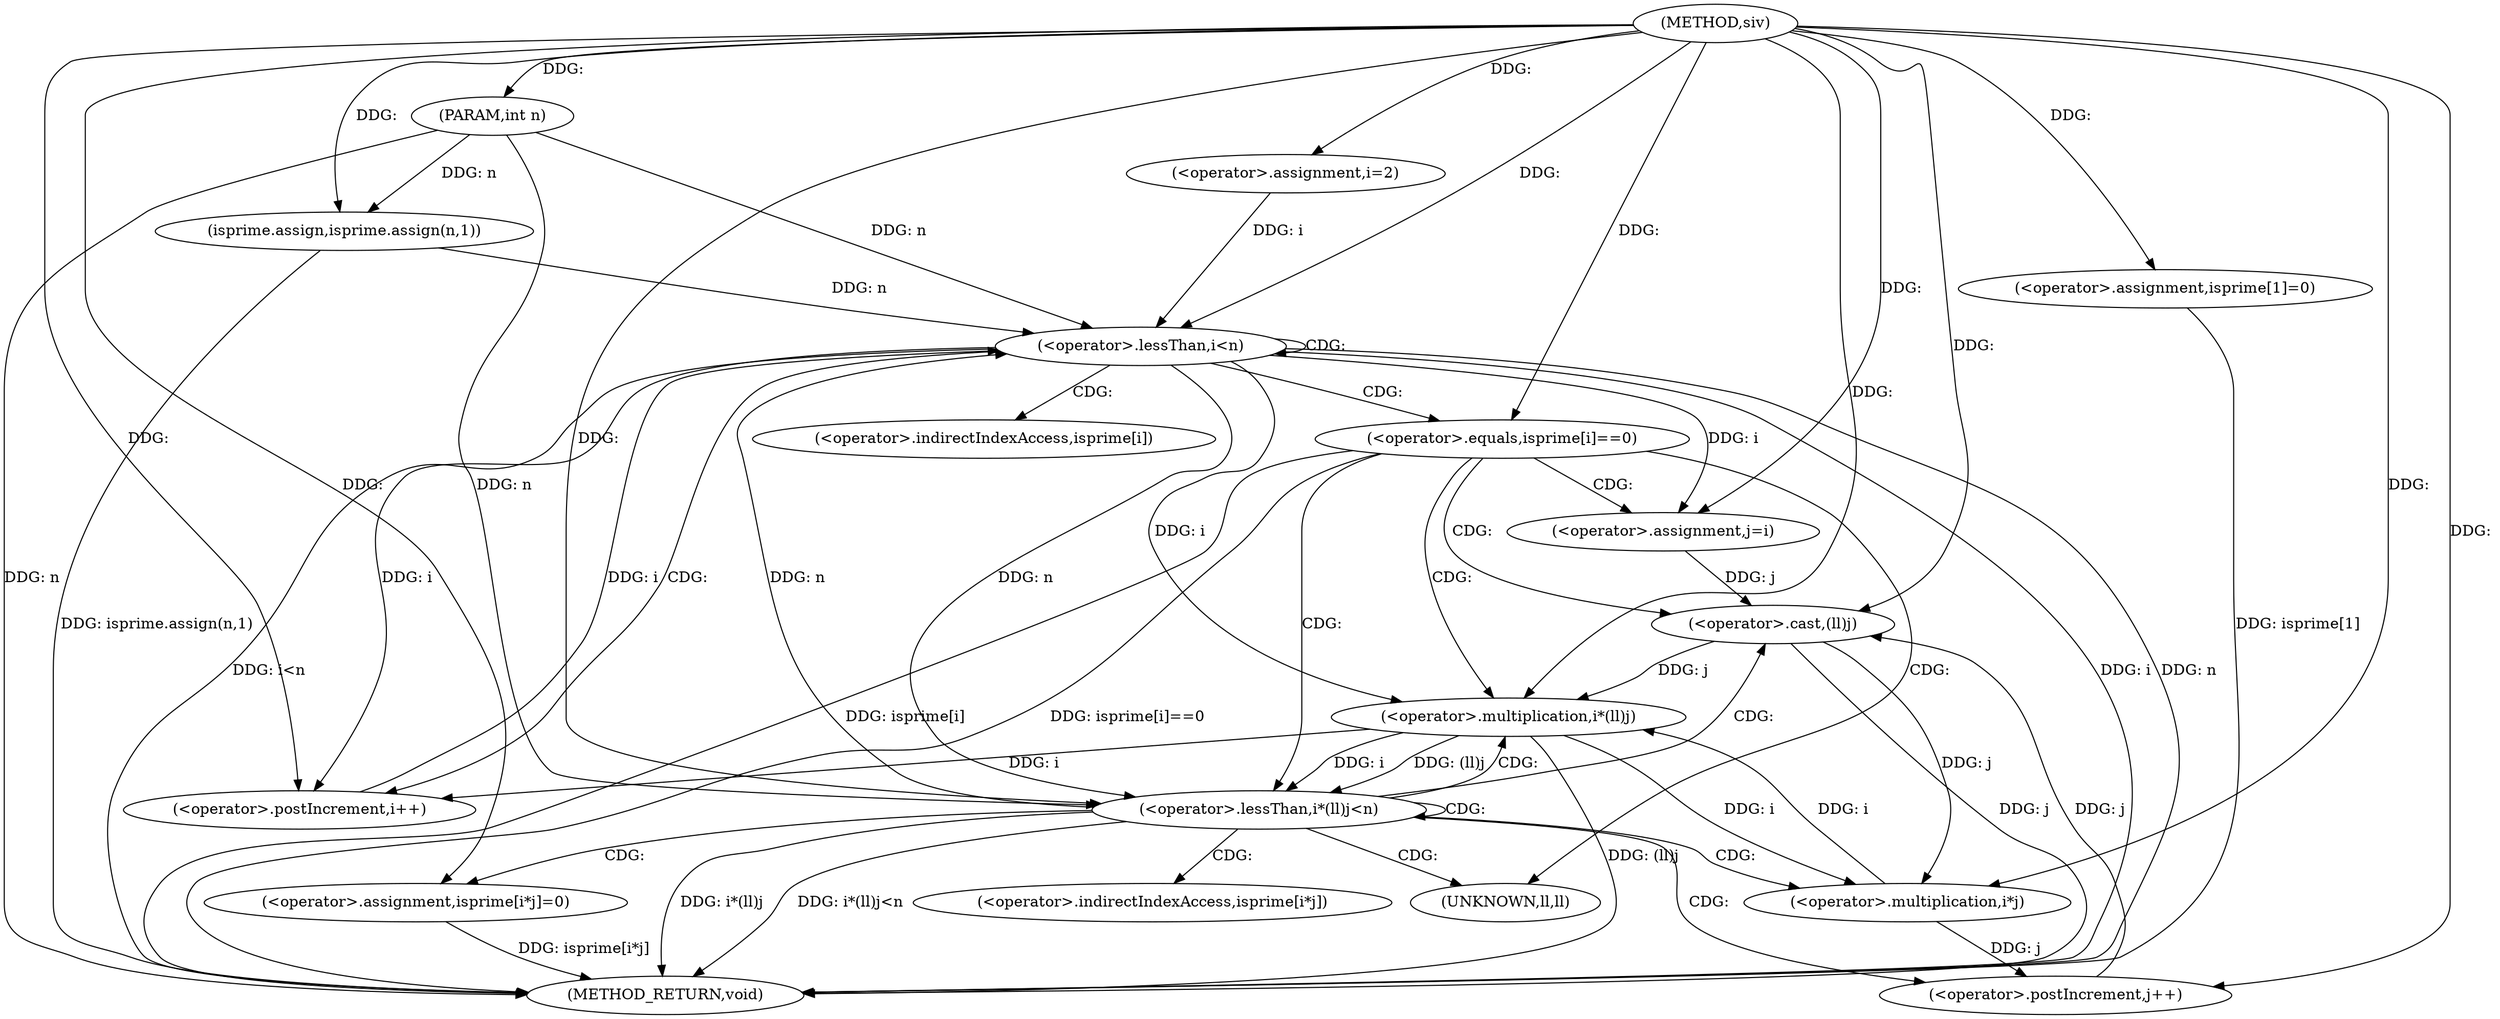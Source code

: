 digraph "siv" {  
"1000442" [label = "(METHOD,siv)" ]
"1000493" [label = "(METHOD_RETURN,void)" ]
"1000443" [label = "(PARAM,int n)" ]
"1000445" [label = "(isprime.assign,isprime.assign(n,1))" ]
"1000448" [label = "(<operator>.assignment,isprime[1]=0)" ]
"1000455" [label = "(<operator>.assignment,i=2)" ]
"1000458" [label = "(<operator>.lessThan,i<n)" ]
"1000461" [label = "(<operator>.postIncrement,i++)" ]
"1000472" [label = "(<operator>.assignment,j=i)" ]
"1000465" [label = "(<operator>.equals,isprime[i]==0)" ]
"1000476" [label = "(<operator>.lessThan,i*(ll)j<n)" ]
"1000484" [label = "(<operator>.assignment,isprime[i*j]=0)" ]
"1000491" [label = "(<operator>.postIncrement,j++)" ]
"1000477" [label = "(<operator>.multiplication,i*(ll)j)" ]
"1000479" [label = "(<operator>.cast,(ll)j)" ]
"1000487" [label = "(<operator>.multiplication,i*j)" ]
"1000466" [label = "(<operator>.indirectIndexAccess,isprime[i])" ]
"1000485" [label = "(<operator>.indirectIndexAccess,isprime[i*j])" ]
"1000480" [label = "(UNKNOWN,ll,ll)" ]
  "1000443" -> "1000493"  [ label = "DDG: n"] 
  "1000445" -> "1000493"  [ label = "DDG: isprime.assign(n,1)"] 
  "1000448" -> "1000493"  [ label = "DDG: isprime[1]"] 
  "1000458" -> "1000493"  [ label = "DDG: i"] 
  "1000458" -> "1000493"  [ label = "DDG: n"] 
  "1000458" -> "1000493"  [ label = "DDG: i<n"] 
  "1000465" -> "1000493"  [ label = "DDG: isprime[i]"] 
  "1000465" -> "1000493"  [ label = "DDG: isprime[i]==0"] 
  "1000479" -> "1000493"  [ label = "DDG: j"] 
  "1000477" -> "1000493"  [ label = "DDG: (ll)j"] 
  "1000476" -> "1000493"  [ label = "DDG: i*(ll)j"] 
  "1000476" -> "1000493"  [ label = "DDG: i*(ll)j<n"] 
  "1000484" -> "1000493"  [ label = "DDG: isprime[i*j]"] 
  "1000442" -> "1000443"  [ label = "DDG: "] 
  "1000442" -> "1000448"  [ label = "DDG: "] 
  "1000443" -> "1000445"  [ label = "DDG: n"] 
  "1000442" -> "1000445"  [ label = "DDG: "] 
  "1000442" -> "1000455"  [ label = "DDG: "] 
  "1000455" -> "1000458"  [ label = "DDG: i"] 
  "1000461" -> "1000458"  [ label = "DDG: i"] 
  "1000442" -> "1000458"  [ label = "DDG: "] 
  "1000445" -> "1000458"  [ label = "DDG: n"] 
  "1000476" -> "1000458"  [ label = "DDG: n"] 
  "1000443" -> "1000458"  [ label = "DDG: n"] 
  "1000458" -> "1000461"  [ label = "DDG: i"] 
  "1000477" -> "1000461"  [ label = "DDG: i"] 
  "1000442" -> "1000461"  [ label = "DDG: "] 
  "1000458" -> "1000472"  [ label = "DDG: i"] 
  "1000442" -> "1000472"  [ label = "DDG: "] 
  "1000442" -> "1000465"  [ label = "DDG: "] 
  "1000477" -> "1000476"  [ label = "DDG: (ll)j"] 
  "1000477" -> "1000476"  [ label = "DDG: i"] 
  "1000458" -> "1000476"  [ label = "DDG: n"] 
  "1000443" -> "1000476"  [ label = "DDG: n"] 
  "1000442" -> "1000476"  [ label = "DDG: "] 
  "1000442" -> "1000484"  [ label = "DDG: "] 
  "1000487" -> "1000477"  [ label = "DDG: i"] 
  "1000442" -> "1000477"  [ label = "DDG: "] 
  "1000458" -> "1000477"  [ label = "DDG: i"] 
  "1000479" -> "1000477"  [ label = "DDG: j"] 
  "1000487" -> "1000491"  [ label = "DDG: j"] 
  "1000442" -> "1000491"  [ label = "DDG: "] 
  "1000472" -> "1000479"  [ label = "DDG: j"] 
  "1000491" -> "1000479"  [ label = "DDG: j"] 
  "1000442" -> "1000479"  [ label = "DDG: "] 
  "1000477" -> "1000487"  [ label = "DDG: i"] 
  "1000442" -> "1000487"  [ label = "DDG: "] 
  "1000479" -> "1000487"  [ label = "DDG: j"] 
  "1000458" -> "1000461"  [ label = "CDG: "] 
  "1000458" -> "1000465"  [ label = "CDG: "] 
  "1000458" -> "1000458"  [ label = "CDG: "] 
  "1000458" -> "1000466"  [ label = "CDG: "] 
  "1000465" -> "1000477"  [ label = "CDG: "] 
  "1000465" -> "1000476"  [ label = "CDG: "] 
  "1000465" -> "1000472"  [ label = "CDG: "] 
  "1000465" -> "1000479"  [ label = "CDG: "] 
  "1000465" -> "1000480"  [ label = "CDG: "] 
  "1000476" -> "1000477"  [ label = "CDG: "] 
  "1000476" -> "1000487"  [ label = "CDG: "] 
  "1000476" -> "1000476"  [ label = "CDG: "] 
  "1000476" -> "1000491"  [ label = "CDG: "] 
  "1000476" -> "1000484"  [ label = "CDG: "] 
  "1000476" -> "1000485"  [ label = "CDG: "] 
  "1000476" -> "1000479"  [ label = "CDG: "] 
  "1000476" -> "1000480"  [ label = "CDG: "] 
}

